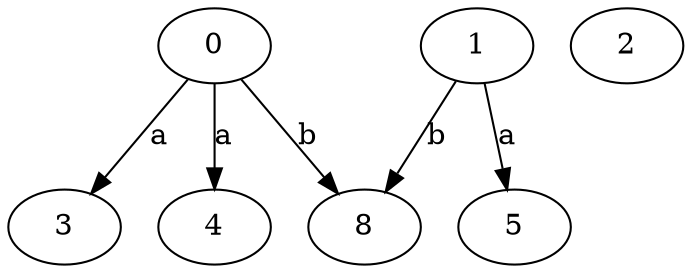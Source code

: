 strict digraph  {
3;
4;
0;
5;
1;
2;
8;
0 -> 3  [label=a];
0 -> 4  [label=a];
0 -> 8  [label=b];
1 -> 5  [label=a];
1 -> 8  [label=b];
}
